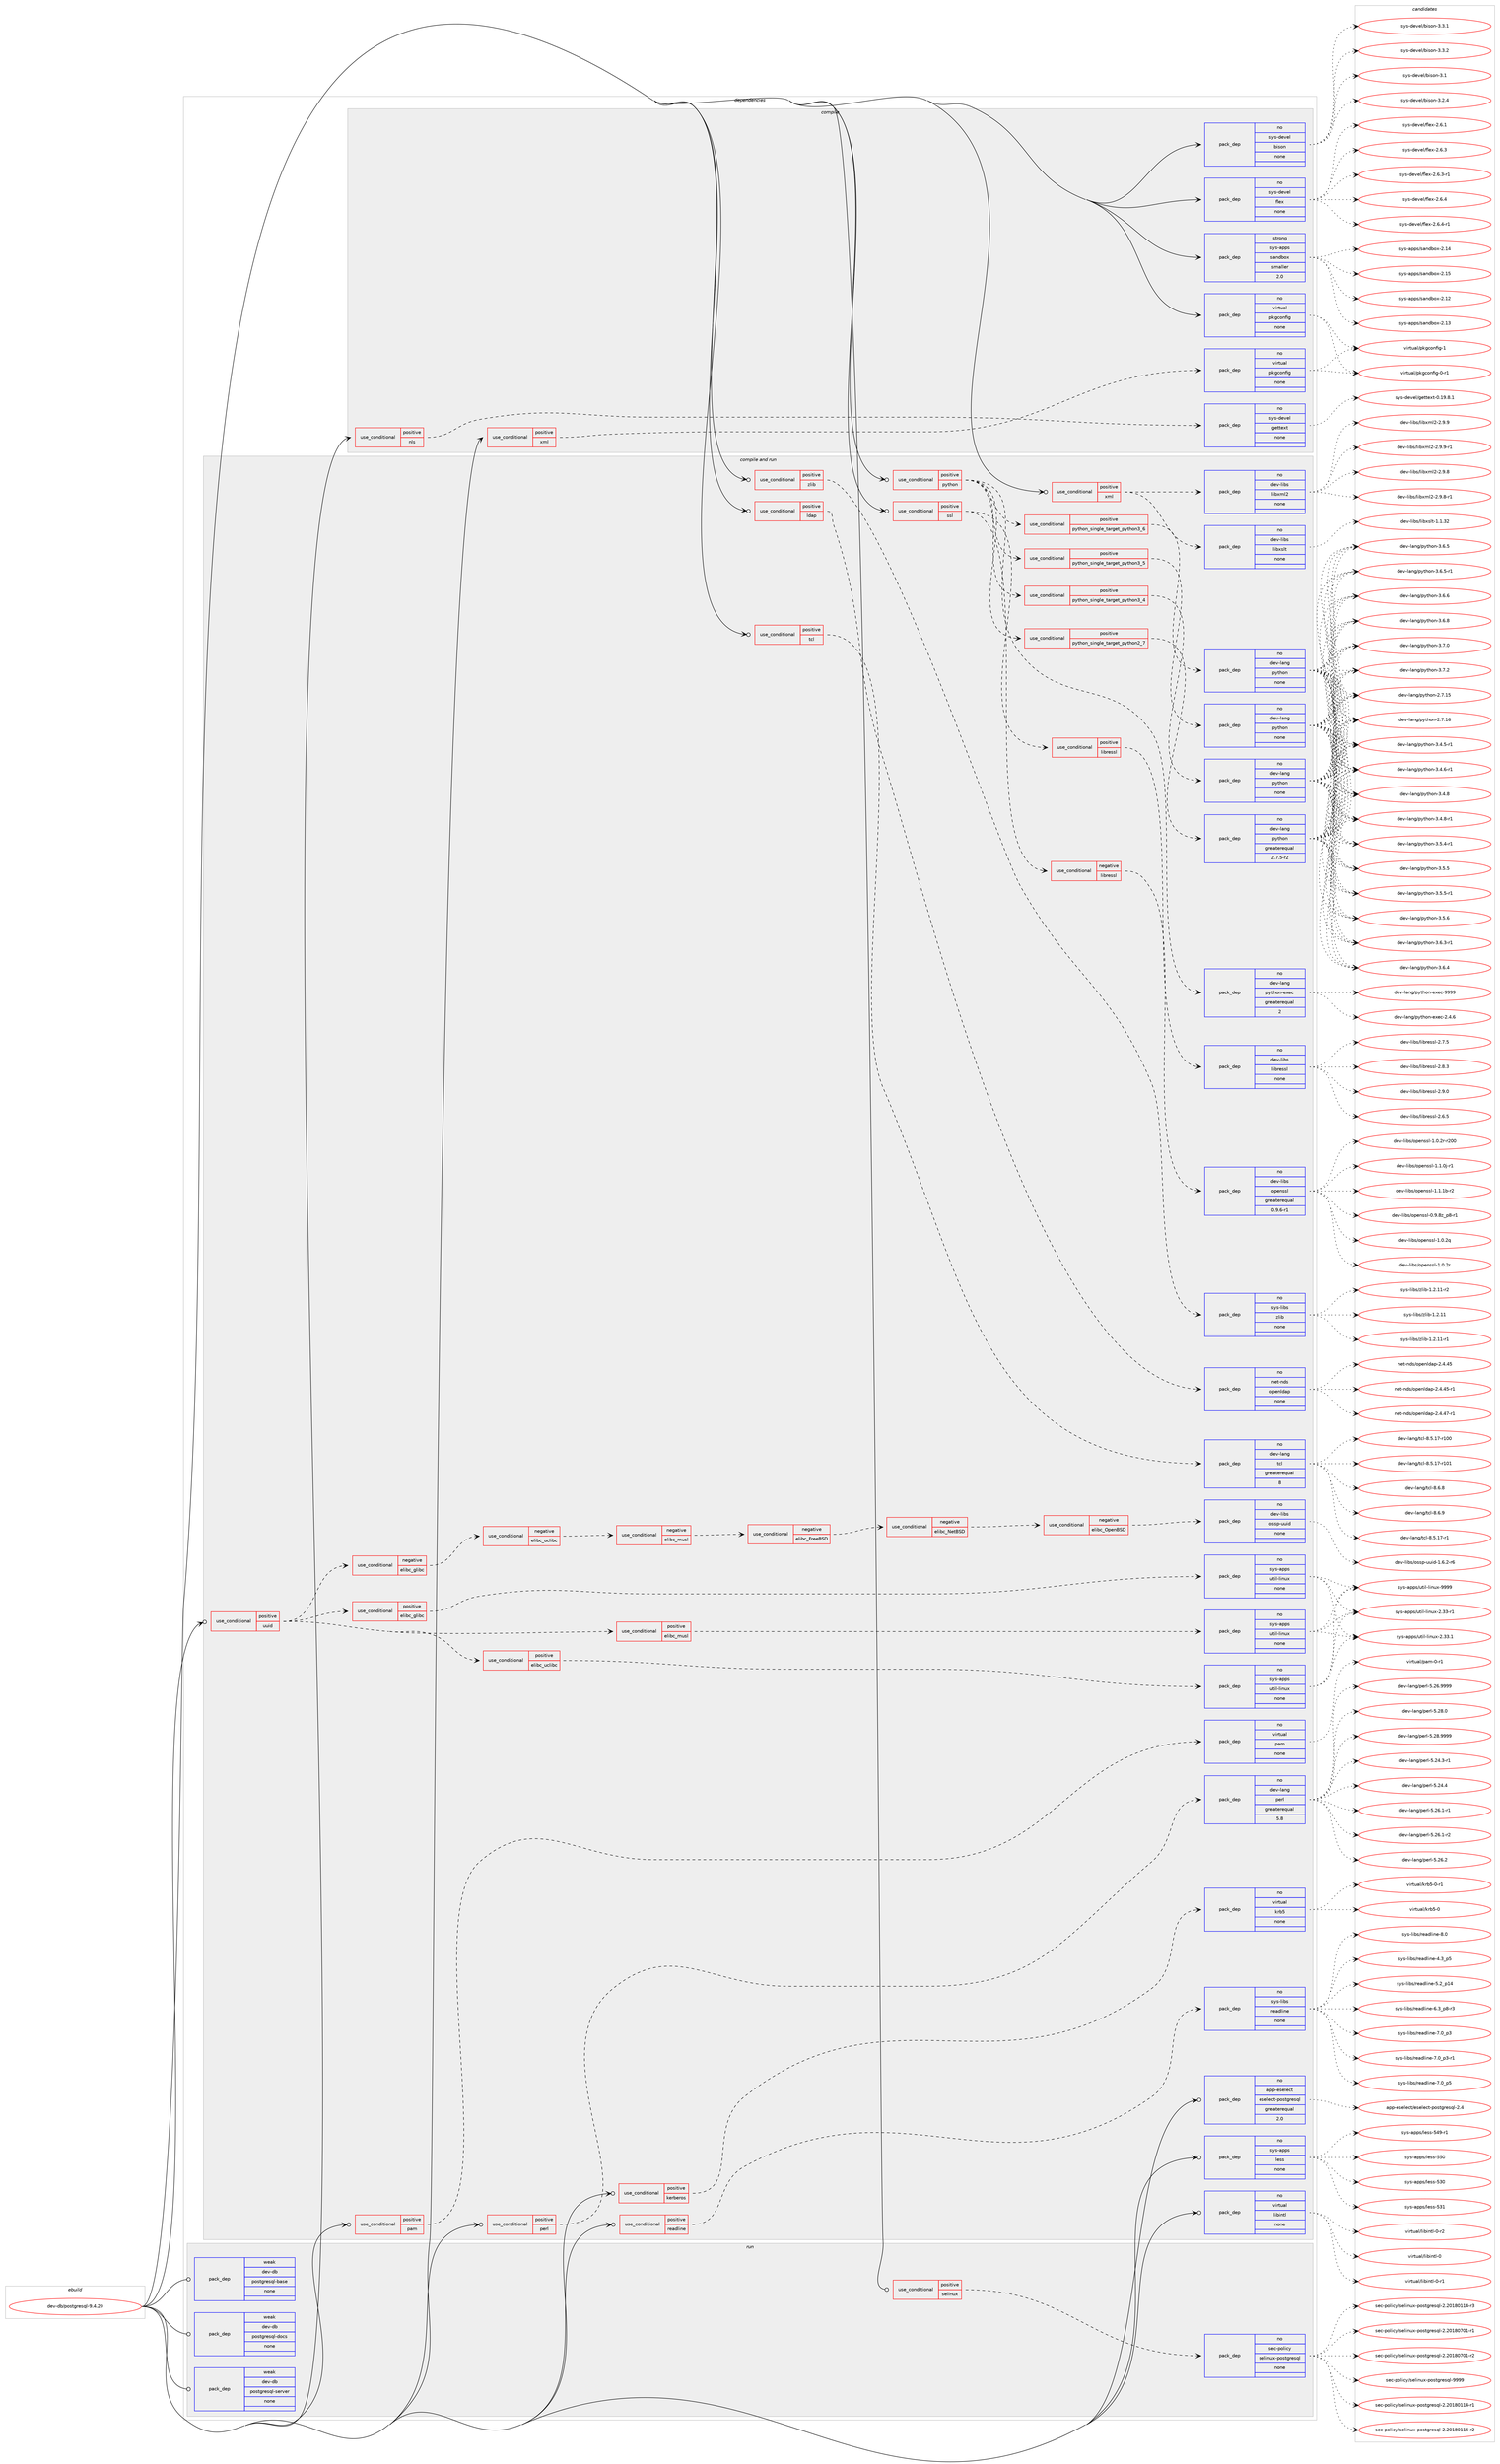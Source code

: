 digraph prolog {

# *************
# Graph options
# *************

newrank=true;
concentrate=true;
compound=true;
graph [rankdir=LR,fontname=Helvetica,fontsize=10,ranksep=1.5];#, ranksep=2.5, nodesep=0.2];
edge  [arrowhead=vee];
node  [fontname=Helvetica,fontsize=10];

# **********
# The ebuild
# **********

subgraph cluster_leftcol {
color=gray;
rank=same;
label=<<i>ebuild</i>>;
id [label="dev-db/postgresql-9.4.20", color=red, width=4, href="../dev-db/postgresql-9.4.20.svg"];
}

# ****************
# The dependencies
# ****************

subgraph cluster_midcol {
color=gray;
label=<<i>dependencies</i>>;
subgraph cluster_compile {
fillcolor="#eeeeee";
style=filled;
label=<<i>compile</i>>;
subgraph cond357796 {
dependency1322157 [label=<<TABLE BORDER="0" CELLBORDER="1" CELLSPACING="0" CELLPADDING="4"><TR><TD ROWSPAN="3" CELLPADDING="10">use_conditional</TD></TR><TR><TD>positive</TD></TR><TR><TD>nls</TD></TR></TABLE>>, shape=none, color=red];
subgraph pack943392 {
dependency1322158 [label=<<TABLE BORDER="0" CELLBORDER="1" CELLSPACING="0" CELLPADDING="4" WIDTH="220"><TR><TD ROWSPAN="6" CELLPADDING="30">pack_dep</TD></TR><TR><TD WIDTH="110">no</TD></TR><TR><TD>sys-devel</TD></TR><TR><TD>gettext</TD></TR><TR><TD>none</TD></TR><TR><TD></TD></TR></TABLE>>, shape=none, color=blue];
}
dependency1322157:e -> dependency1322158:w [weight=20,style="dashed",arrowhead="vee"];
}
id:e -> dependency1322157:w [weight=20,style="solid",arrowhead="vee"];
subgraph cond357797 {
dependency1322159 [label=<<TABLE BORDER="0" CELLBORDER="1" CELLSPACING="0" CELLPADDING="4"><TR><TD ROWSPAN="3" CELLPADDING="10">use_conditional</TD></TR><TR><TD>positive</TD></TR><TR><TD>xml</TD></TR></TABLE>>, shape=none, color=red];
subgraph pack943393 {
dependency1322160 [label=<<TABLE BORDER="0" CELLBORDER="1" CELLSPACING="0" CELLPADDING="4" WIDTH="220"><TR><TD ROWSPAN="6" CELLPADDING="30">pack_dep</TD></TR><TR><TD WIDTH="110">no</TD></TR><TR><TD>virtual</TD></TR><TR><TD>pkgconfig</TD></TR><TR><TD>none</TD></TR><TR><TD></TD></TR></TABLE>>, shape=none, color=blue];
}
dependency1322159:e -> dependency1322160:w [weight=20,style="dashed",arrowhead="vee"];
}
id:e -> dependency1322159:w [weight=20,style="solid",arrowhead="vee"];
subgraph pack943394 {
dependency1322161 [label=<<TABLE BORDER="0" CELLBORDER="1" CELLSPACING="0" CELLPADDING="4" WIDTH="220"><TR><TD ROWSPAN="6" CELLPADDING="30">pack_dep</TD></TR><TR><TD WIDTH="110">no</TD></TR><TR><TD>sys-devel</TD></TR><TR><TD>bison</TD></TR><TR><TD>none</TD></TR><TR><TD></TD></TR></TABLE>>, shape=none, color=blue];
}
id:e -> dependency1322161:w [weight=20,style="solid",arrowhead="vee"];
subgraph pack943395 {
dependency1322162 [label=<<TABLE BORDER="0" CELLBORDER="1" CELLSPACING="0" CELLPADDING="4" WIDTH="220"><TR><TD ROWSPAN="6" CELLPADDING="30">pack_dep</TD></TR><TR><TD WIDTH="110">no</TD></TR><TR><TD>sys-devel</TD></TR><TR><TD>flex</TD></TR><TR><TD>none</TD></TR><TR><TD></TD></TR></TABLE>>, shape=none, color=blue];
}
id:e -> dependency1322162:w [weight=20,style="solid",arrowhead="vee"];
subgraph pack943396 {
dependency1322163 [label=<<TABLE BORDER="0" CELLBORDER="1" CELLSPACING="0" CELLPADDING="4" WIDTH="220"><TR><TD ROWSPAN="6" CELLPADDING="30">pack_dep</TD></TR><TR><TD WIDTH="110">no</TD></TR><TR><TD>virtual</TD></TR><TR><TD>pkgconfig</TD></TR><TR><TD>none</TD></TR><TR><TD></TD></TR></TABLE>>, shape=none, color=blue];
}
id:e -> dependency1322163:w [weight=20,style="solid",arrowhead="vee"];
subgraph pack943397 {
dependency1322164 [label=<<TABLE BORDER="0" CELLBORDER="1" CELLSPACING="0" CELLPADDING="4" WIDTH="220"><TR><TD ROWSPAN="6" CELLPADDING="30">pack_dep</TD></TR><TR><TD WIDTH="110">strong</TD></TR><TR><TD>sys-apps</TD></TR><TR><TD>sandbox</TD></TR><TR><TD>smaller</TD></TR><TR><TD>2.0</TD></TR></TABLE>>, shape=none, color=blue];
}
id:e -> dependency1322164:w [weight=20,style="solid",arrowhead="vee"];
}
subgraph cluster_compileandrun {
fillcolor="#eeeeee";
style=filled;
label=<<i>compile and run</i>>;
subgraph cond357798 {
dependency1322165 [label=<<TABLE BORDER="0" CELLBORDER="1" CELLSPACING="0" CELLPADDING="4"><TR><TD ROWSPAN="3" CELLPADDING="10">use_conditional</TD></TR><TR><TD>positive</TD></TR><TR><TD>kerberos</TD></TR></TABLE>>, shape=none, color=red];
subgraph pack943398 {
dependency1322166 [label=<<TABLE BORDER="0" CELLBORDER="1" CELLSPACING="0" CELLPADDING="4" WIDTH="220"><TR><TD ROWSPAN="6" CELLPADDING="30">pack_dep</TD></TR><TR><TD WIDTH="110">no</TD></TR><TR><TD>virtual</TD></TR><TR><TD>krb5</TD></TR><TR><TD>none</TD></TR><TR><TD></TD></TR></TABLE>>, shape=none, color=blue];
}
dependency1322165:e -> dependency1322166:w [weight=20,style="dashed",arrowhead="vee"];
}
id:e -> dependency1322165:w [weight=20,style="solid",arrowhead="odotvee"];
subgraph cond357799 {
dependency1322167 [label=<<TABLE BORDER="0" CELLBORDER="1" CELLSPACING="0" CELLPADDING="4"><TR><TD ROWSPAN="3" CELLPADDING="10">use_conditional</TD></TR><TR><TD>positive</TD></TR><TR><TD>ldap</TD></TR></TABLE>>, shape=none, color=red];
subgraph pack943399 {
dependency1322168 [label=<<TABLE BORDER="0" CELLBORDER="1" CELLSPACING="0" CELLPADDING="4" WIDTH="220"><TR><TD ROWSPAN="6" CELLPADDING="30">pack_dep</TD></TR><TR><TD WIDTH="110">no</TD></TR><TR><TD>net-nds</TD></TR><TR><TD>openldap</TD></TR><TR><TD>none</TD></TR><TR><TD></TD></TR></TABLE>>, shape=none, color=blue];
}
dependency1322167:e -> dependency1322168:w [weight=20,style="dashed",arrowhead="vee"];
}
id:e -> dependency1322167:w [weight=20,style="solid",arrowhead="odotvee"];
subgraph cond357800 {
dependency1322169 [label=<<TABLE BORDER="0" CELLBORDER="1" CELLSPACING="0" CELLPADDING="4"><TR><TD ROWSPAN="3" CELLPADDING="10">use_conditional</TD></TR><TR><TD>positive</TD></TR><TR><TD>pam</TD></TR></TABLE>>, shape=none, color=red];
subgraph pack943400 {
dependency1322170 [label=<<TABLE BORDER="0" CELLBORDER="1" CELLSPACING="0" CELLPADDING="4" WIDTH="220"><TR><TD ROWSPAN="6" CELLPADDING="30">pack_dep</TD></TR><TR><TD WIDTH="110">no</TD></TR><TR><TD>virtual</TD></TR><TR><TD>pam</TD></TR><TR><TD>none</TD></TR><TR><TD></TD></TR></TABLE>>, shape=none, color=blue];
}
dependency1322169:e -> dependency1322170:w [weight=20,style="dashed",arrowhead="vee"];
}
id:e -> dependency1322169:w [weight=20,style="solid",arrowhead="odotvee"];
subgraph cond357801 {
dependency1322171 [label=<<TABLE BORDER="0" CELLBORDER="1" CELLSPACING="0" CELLPADDING="4"><TR><TD ROWSPAN="3" CELLPADDING="10">use_conditional</TD></TR><TR><TD>positive</TD></TR><TR><TD>perl</TD></TR></TABLE>>, shape=none, color=red];
subgraph pack943401 {
dependency1322172 [label=<<TABLE BORDER="0" CELLBORDER="1" CELLSPACING="0" CELLPADDING="4" WIDTH="220"><TR><TD ROWSPAN="6" CELLPADDING="30">pack_dep</TD></TR><TR><TD WIDTH="110">no</TD></TR><TR><TD>dev-lang</TD></TR><TR><TD>perl</TD></TR><TR><TD>greaterequal</TD></TR><TR><TD>5.8</TD></TR></TABLE>>, shape=none, color=blue];
}
dependency1322171:e -> dependency1322172:w [weight=20,style="dashed",arrowhead="vee"];
}
id:e -> dependency1322171:w [weight=20,style="solid",arrowhead="odotvee"];
subgraph cond357802 {
dependency1322173 [label=<<TABLE BORDER="0" CELLBORDER="1" CELLSPACING="0" CELLPADDING="4"><TR><TD ROWSPAN="3" CELLPADDING="10">use_conditional</TD></TR><TR><TD>positive</TD></TR><TR><TD>python</TD></TR></TABLE>>, shape=none, color=red];
subgraph cond357803 {
dependency1322174 [label=<<TABLE BORDER="0" CELLBORDER="1" CELLSPACING="0" CELLPADDING="4"><TR><TD ROWSPAN="3" CELLPADDING="10">use_conditional</TD></TR><TR><TD>positive</TD></TR><TR><TD>python_single_target_python2_7</TD></TR></TABLE>>, shape=none, color=red];
subgraph pack943402 {
dependency1322175 [label=<<TABLE BORDER="0" CELLBORDER="1" CELLSPACING="0" CELLPADDING="4" WIDTH="220"><TR><TD ROWSPAN="6" CELLPADDING="30">pack_dep</TD></TR><TR><TD WIDTH="110">no</TD></TR><TR><TD>dev-lang</TD></TR><TR><TD>python</TD></TR><TR><TD>greaterequal</TD></TR><TR><TD>2.7.5-r2</TD></TR></TABLE>>, shape=none, color=blue];
}
dependency1322174:e -> dependency1322175:w [weight=20,style="dashed",arrowhead="vee"];
}
dependency1322173:e -> dependency1322174:w [weight=20,style="dashed",arrowhead="vee"];
subgraph cond357804 {
dependency1322176 [label=<<TABLE BORDER="0" CELLBORDER="1" CELLSPACING="0" CELLPADDING="4"><TR><TD ROWSPAN="3" CELLPADDING="10">use_conditional</TD></TR><TR><TD>positive</TD></TR><TR><TD>python_single_target_python3_4</TD></TR></TABLE>>, shape=none, color=red];
subgraph pack943403 {
dependency1322177 [label=<<TABLE BORDER="0" CELLBORDER="1" CELLSPACING="0" CELLPADDING="4" WIDTH="220"><TR><TD ROWSPAN="6" CELLPADDING="30">pack_dep</TD></TR><TR><TD WIDTH="110">no</TD></TR><TR><TD>dev-lang</TD></TR><TR><TD>python</TD></TR><TR><TD>none</TD></TR><TR><TD></TD></TR></TABLE>>, shape=none, color=blue];
}
dependency1322176:e -> dependency1322177:w [weight=20,style="dashed",arrowhead="vee"];
}
dependency1322173:e -> dependency1322176:w [weight=20,style="dashed",arrowhead="vee"];
subgraph cond357805 {
dependency1322178 [label=<<TABLE BORDER="0" CELLBORDER="1" CELLSPACING="0" CELLPADDING="4"><TR><TD ROWSPAN="3" CELLPADDING="10">use_conditional</TD></TR><TR><TD>positive</TD></TR><TR><TD>python_single_target_python3_5</TD></TR></TABLE>>, shape=none, color=red];
subgraph pack943404 {
dependency1322179 [label=<<TABLE BORDER="0" CELLBORDER="1" CELLSPACING="0" CELLPADDING="4" WIDTH="220"><TR><TD ROWSPAN="6" CELLPADDING="30">pack_dep</TD></TR><TR><TD WIDTH="110">no</TD></TR><TR><TD>dev-lang</TD></TR><TR><TD>python</TD></TR><TR><TD>none</TD></TR><TR><TD></TD></TR></TABLE>>, shape=none, color=blue];
}
dependency1322178:e -> dependency1322179:w [weight=20,style="dashed",arrowhead="vee"];
}
dependency1322173:e -> dependency1322178:w [weight=20,style="dashed",arrowhead="vee"];
subgraph cond357806 {
dependency1322180 [label=<<TABLE BORDER="0" CELLBORDER="1" CELLSPACING="0" CELLPADDING="4"><TR><TD ROWSPAN="3" CELLPADDING="10">use_conditional</TD></TR><TR><TD>positive</TD></TR><TR><TD>python_single_target_python3_6</TD></TR></TABLE>>, shape=none, color=red];
subgraph pack943405 {
dependency1322181 [label=<<TABLE BORDER="0" CELLBORDER="1" CELLSPACING="0" CELLPADDING="4" WIDTH="220"><TR><TD ROWSPAN="6" CELLPADDING="30">pack_dep</TD></TR><TR><TD WIDTH="110">no</TD></TR><TR><TD>dev-lang</TD></TR><TR><TD>python</TD></TR><TR><TD>none</TD></TR><TR><TD></TD></TR></TABLE>>, shape=none, color=blue];
}
dependency1322180:e -> dependency1322181:w [weight=20,style="dashed",arrowhead="vee"];
}
dependency1322173:e -> dependency1322180:w [weight=20,style="dashed",arrowhead="vee"];
subgraph pack943406 {
dependency1322182 [label=<<TABLE BORDER="0" CELLBORDER="1" CELLSPACING="0" CELLPADDING="4" WIDTH="220"><TR><TD ROWSPAN="6" CELLPADDING="30">pack_dep</TD></TR><TR><TD WIDTH="110">no</TD></TR><TR><TD>dev-lang</TD></TR><TR><TD>python-exec</TD></TR><TR><TD>greaterequal</TD></TR><TR><TD>2</TD></TR></TABLE>>, shape=none, color=blue];
}
dependency1322173:e -> dependency1322182:w [weight=20,style="dashed",arrowhead="vee"];
}
id:e -> dependency1322173:w [weight=20,style="solid",arrowhead="odotvee"];
subgraph cond357807 {
dependency1322183 [label=<<TABLE BORDER="0" CELLBORDER="1" CELLSPACING="0" CELLPADDING="4"><TR><TD ROWSPAN="3" CELLPADDING="10">use_conditional</TD></TR><TR><TD>positive</TD></TR><TR><TD>readline</TD></TR></TABLE>>, shape=none, color=red];
subgraph pack943407 {
dependency1322184 [label=<<TABLE BORDER="0" CELLBORDER="1" CELLSPACING="0" CELLPADDING="4" WIDTH="220"><TR><TD ROWSPAN="6" CELLPADDING="30">pack_dep</TD></TR><TR><TD WIDTH="110">no</TD></TR><TR><TD>sys-libs</TD></TR><TR><TD>readline</TD></TR><TR><TD>none</TD></TR><TR><TD></TD></TR></TABLE>>, shape=none, color=blue];
}
dependency1322183:e -> dependency1322184:w [weight=20,style="dashed",arrowhead="vee"];
}
id:e -> dependency1322183:w [weight=20,style="solid",arrowhead="odotvee"];
subgraph cond357808 {
dependency1322185 [label=<<TABLE BORDER="0" CELLBORDER="1" CELLSPACING="0" CELLPADDING="4"><TR><TD ROWSPAN="3" CELLPADDING="10">use_conditional</TD></TR><TR><TD>positive</TD></TR><TR><TD>ssl</TD></TR></TABLE>>, shape=none, color=red];
subgraph cond357809 {
dependency1322186 [label=<<TABLE BORDER="0" CELLBORDER="1" CELLSPACING="0" CELLPADDING="4"><TR><TD ROWSPAN="3" CELLPADDING="10">use_conditional</TD></TR><TR><TD>negative</TD></TR><TR><TD>libressl</TD></TR></TABLE>>, shape=none, color=red];
subgraph pack943408 {
dependency1322187 [label=<<TABLE BORDER="0" CELLBORDER="1" CELLSPACING="0" CELLPADDING="4" WIDTH="220"><TR><TD ROWSPAN="6" CELLPADDING="30">pack_dep</TD></TR><TR><TD WIDTH="110">no</TD></TR><TR><TD>dev-libs</TD></TR><TR><TD>openssl</TD></TR><TR><TD>greaterequal</TD></TR><TR><TD>0.9.6-r1</TD></TR></TABLE>>, shape=none, color=blue];
}
dependency1322186:e -> dependency1322187:w [weight=20,style="dashed",arrowhead="vee"];
}
dependency1322185:e -> dependency1322186:w [weight=20,style="dashed",arrowhead="vee"];
subgraph cond357810 {
dependency1322188 [label=<<TABLE BORDER="0" CELLBORDER="1" CELLSPACING="0" CELLPADDING="4"><TR><TD ROWSPAN="3" CELLPADDING="10">use_conditional</TD></TR><TR><TD>positive</TD></TR><TR><TD>libressl</TD></TR></TABLE>>, shape=none, color=red];
subgraph pack943409 {
dependency1322189 [label=<<TABLE BORDER="0" CELLBORDER="1" CELLSPACING="0" CELLPADDING="4" WIDTH="220"><TR><TD ROWSPAN="6" CELLPADDING="30">pack_dep</TD></TR><TR><TD WIDTH="110">no</TD></TR><TR><TD>dev-libs</TD></TR><TR><TD>libressl</TD></TR><TR><TD>none</TD></TR><TR><TD></TD></TR></TABLE>>, shape=none, color=blue];
}
dependency1322188:e -> dependency1322189:w [weight=20,style="dashed",arrowhead="vee"];
}
dependency1322185:e -> dependency1322188:w [weight=20,style="dashed",arrowhead="vee"];
}
id:e -> dependency1322185:w [weight=20,style="solid",arrowhead="odotvee"];
subgraph cond357811 {
dependency1322190 [label=<<TABLE BORDER="0" CELLBORDER="1" CELLSPACING="0" CELLPADDING="4"><TR><TD ROWSPAN="3" CELLPADDING="10">use_conditional</TD></TR><TR><TD>positive</TD></TR><TR><TD>tcl</TD></TR></TABLE>>, shape=none, color=red];
subgraph pack943410 {
dependency1322191 [label=<<TABLE BORDER="0" CELLBORDER="1" CELLSPACING="0" CELLPADDING="4" WIDTH="220"><TR><TD ROWSPAN="6" CELLPADDING="30">pack_dep</TD></TR><TR><TD WIDTH="110">no</TD></TR><TR><TD>dev-lang</TD></TR><TR><TD>tcl</TD></TR><TR><TD>greaterequal</TD></TR><TR><TD>8</TD></TR></TABLE>>, shape=none, color=blue];
}
dependency1322190:e -> dependency1322191:w [weight=20,style="dashed",arrowhead="vee"];
}
id:e -> dependency1322190:w [weight=20,style="solid",arrowhead="odotvee"];
subgraph cond357812 {
dependency1322192 [label=<<TABLE BORDER="0" CELLBORDER="1" CELLSPACING="0" CELLPADDING="4"><TR><TD ROWSPAN="3" CELLPADDING="10">use_conditional</TD></TR><TR><TD>positive</TD></TR><TR><TD>uuid</TD></TR></TABLE>>, shape=none, color=red];
subgraph cond357813 {
dependency1322193 [label=<<TABLE BORDER="0" CELLBORDER="1" CELLSPACING="0" CELLPADDING="4"><TR><TD ROWSPAN="3" CELLPADDING="10">use_conditional</TD></TR><TR><TD>positive</TD></TR><TR><TD>elibc_glibc</TD></TR></TABLE>>, shape=none, color=red];
subgraph pack943411 {
dependency1322194 [label=<<TABLE BORDER="0" CELLBORDER="1" CELLSPACING="0" CELLPADDING="4" WIDTH="220"><TR><TD ROWSPAN="6" CELLPADDING="30">pack_dep</TD></TR><TR><TD WIDTH="110">no</TD></TR><TR><TD>sys-apps</TD></TR><TR><TD>util-linux</TD></TR><TR><TD>none</TD></TR><TR><TD></TD></TR></TABLE>>, shape=none, color=blue];
}
dependency1322193:e -> dependency1322194:w [weight=20,style="dashed",arrowhead="vee"];
}
dependency1322192:e -> dependency1322193:w [weight=20,style="dashed",arrowhead="vee"];
subgraph cond357814 {
dependency1322195 [label=<<TABLE BORDER="0" CELLBORDER="1" CELLSPACING="0" CELLPADDING="4"><TR><TD ROWSPAN="3" CELLPADDING="10">use_conditional</TD></TR><TR><TD>positive</TD></TR><TR><TD>elibc_uclibc</TD></TR></TABLE>>, shape=none, color=red];
subgraph pack943412 {
dependency1322196 [label=<<TABLE BORDER="0" CELLBORDER="1" CELLSPACING="0" CELLPADDING="4" WIDTH="220"><TR><TD ROWSPAN="6" CELLPADDING="30">pack_dep</TD></TR><TR><TD WIDTH="110">no</TD></TR><TR><TD>sys-apps</TD></TR><TR><TD>util-linux</TD></TR><TR><TD>none</TD></TR><TR><TD></TD></TR></TABLE>>, shape=none, color=blue];
}
dependency1322195:e -> dependency1322196:w [weight=20,style="dashed",arrowhead="vee"];
}
dependency1322192:e -> dependency1322195:w [weight=20,style="dashed",arrowhead="vee"];
subgraph cond357815 {
dependency1322197 [label=<<TABLE BORDER="0" CELLBORDER="1" CELLSPACING="0" CELLPADDING="4"><TR><TD ROWSPAN="3" CELLPADDING="10">use_conditional</TD></TR><TR><TD>positive</TD></TR><TR><TD>elibc_musl</TD></TR></TABLE>>, shape=none, color=red];
subgraph pack943413 {
dependency1322198 [label=<<TABLE BORDER="0" CELLBORDER="1" CELLSPACING="0" CELLPADDING="4" WIDTH="220"><TR><TD ROWSPAN="6" CELLPADDING="30">pack_dep</TD></TR><TR><TD WIDTH="110">no</TD></TR><TR><TD>sys-apps</TD></TR><TR><TD>util-linux</TD></TR><TR><TD>none</TD></TR><TR><TD></TD></TR></TABLE>>, shape=none, color=blue];
}
dependency1322197:e -> dependency1322198:w [weight=20,style="dashed",arrowhead="vee"];
}
dependency1322192:e -> dependency1322197:w [weight=20,style="dashed",arrowhead="vee"];
subgraph cond357816 {
dependency1322199 [label=<<TABLE BORDER="0" CELLBORDER="1" CELLSPACING="0" CELLPADDING="4"><TR><TD ROWSPAN="3" CELLPADDING="10">use_conditional</TD></TR><TR><TD>negative</TD></TR><TR><TD>elibc_glibc</TD></TR></TABLE>>, shape=none, color=red];
subgraph cond357817 {
dependency1322200 [label=<<TABLE BORDER="0" CELLBORDER="1" CELLSPACING="0" CELLPADDING="4"><TR><TD ROWSPAN="3" CELLPADDING="10">use_conditional</TD></TR><TR><TD>negative</TD></TR><TR><TD>elibc_uclibc</TD></TR></TABLE>>, shape=none, color=red];
subgraph cond357818 {
dependency1322201 [label=<<TABLE BORDER="0" CELLBORDER="1" CELLSPACING="0" CELLPADDING="4"><TR><TD ROWSPAN="3" CELLPADDING="10">use_conditional</TD></TR><TR><TD>negative</TD></TR><TR><TD>elibc_musl</TD></TR></TABLE>>, shape=none, color=red];
subgraph cond357819 {
dependency1322202 [label=<<TABLE BORDER="0" CELLBORDER="1" CELLSPACING="0" CELLPADDING="4"><TR><TD ROWSPAN="3" CELLPADDING="10">use_conditional</TD></TR><TR><TD>negative</TD></TR><TR><TD>elibc_FreeBSD</TD></TR></TABLE>>, shape=none, color=red];
subgraph cond357820 {
dependency1322203 [label=<<TABLE BORDER="0" CELLBORDER="1" CELLSPACING="0" CELLPADDING="4"><TR><TD ROWSPAN="3" CELLPADDING="10">use_conditional</TD></TR><TR><TD>negative</TD></TR><TR><TD>elibc_NetBSD</TD></TR></TABLE>>, shape=none, color=red];
subgraph cond357821 {
dependency1322204 [label=<<TABLE BORDER="0" CELLBORDER="1" CELLSPACING="0" CELLPADDING="4"><TR><TD ROWSPAN="3" CELLPADDING="10">use_conditional</TD></TR><TR><TD>negative</TD></TR><TR><TD>elibc_OpenBSD</TD></TR></TABLE>>, shape=none, color=red];
subgraph pack943414 {
dependency1322205 [label=<<TABLE BORDER="0" CELLBORDER="1" CELLSPACING="0" CELLPADDING="4" WIDTH="220"><TR><TD ROWSPAN="6" CELLPADDING="30">pack_dep</TD></TR><TR><TD WIDTH="110">no</TD></TR><TR><TD>dev-libs</TD></TR><TR><TD>ossp-uuid</TD></TR><TR><TD>none</TD></TR><TR><TD></TD></TR></TABLE>>, shape=none, color=blue];
}
dependency1322204:e -> dependency1322205:w [weight=20,style="dashed",arrowhead="vee"];
}
dependency1322203:e -> dependency1322204:w [weight=20,style="dashed",arrowhead="vee"];
}
dependency1322202:e -> dependency1322203:w [weight=20,style="dashed",arrowhead="vee"];
}
dependency1322201:e -> dependency1322202:w [weight=20,style="dashed",arrowhead="vee"];
}
dependency1322200:e -> dependency1322201:w [weight=20,style="dashed",arrowhead="vee"];
}
dependency1322199:e -> dependency1322200:w [weight=20,style="dashed",arrowhead="vee"];
}
dependency1322192:e -> dependency1322199:w [weight=20,style="dashed",arrowhead="vee"];
}
id:e -> dependency1322192:w [weight=20,style="solid",arrowhead="odotvee"];
subgraph cond357822 {
dependency1322206 [label=<<TABLE BORDER="0" CELLBORDER="1" CELLSPACING="0" CELLPADDING="4"><TR><TD ROWSPAN="3" CELLPADDING="10">use_conditional</TD></TR><TR><TD>positive</TD></TR><TR><TD>xml</TD></TR></TABLE>>, shape=none, color=red];
subgraph pack943415 {
dependency1322207 [label=<<TABLE BORDER="0" CELLBORDER="1" CELLSPACING="0" CELLPADDING="4" WIDTH="220"><TR><TD ROWSPAN="6" CELLPADDING="30">pack_dep</TD></TR><TR><TD WIDTH="110">no</TD></TR><TR><TD>dev-libs</TD></TR><TR><TD>libxml2</TD></TR><TR><TD>none</TD></TR><TR><TD></TD></TR></TABLE>>, shape=none, color=blue];
}
dependency1322206:e -> dependency1322207:w [weight=20,style="dashed",arrowhead="vee"];
subgraph pack943416 {
dependency1322208 [label=<<TABLE BORDER="0" CELLBORDER="1" CELLSPACING="0" CELLPADDING="4" WIDTH="220"><TR><TD ROWSPAN="6" CELLPADDING="30">pack_dep</TD></TR><TR><TD WIDTH="110">no</TD></TR><TR><TD>dev-libs</TD></TR><TR><TD>libxslt</TD></TR><TR><TD>none</TD></TR><TR><TD></TD></TR></TABLE>>, shape=none, color=blue];
}
dependency1322206:e -> dependency1322208:w [weight=20,style="dashed",arrowhead="vee"];
}
id:e -> dependency1322206:w [weight=20,style="solid",arrowhead="odotvee"];
subgraph cond357823 {
dependency1322209 [label=<<TABLE BORDER="0" CELLBORDER="1" CELLSPACING="0" CELLPADDING="4"><TR><TD ROWSPAN="3" CELLPADDING="10">use_conditional</TD></TR><TR><TD>positive</TD></TR><TR><TD>zlib</TD></TR></TABLE>>, shape=none, color=red];
subgraph pack943417 {
dependency1322210 [label=<<TABLE BORDER="0" CELLBORDER="1" CELLSPACING="0" CELLPADDING="4" WIDTH="220"><TR><TD ROWSPAN="6" CELLPADDING="30">pack_dep</TD></TR><TR><TD WIDTH="110">no</TD></TR><TR><TD>sys-libs</TD></TR><TR><TD>zlib</TD></TR><TR><TD>none</TD></TR><TR><TD></TD></TR></TABLE>>, shape=none, color=blue];
}
dependency1322209:e -> dependency1322210:w [weight=20,style="dashed",arrowhead="vee"];
}
id:e -> dependency1322209:w [weight=20,style="solid",arrowhead="odotvee"];
subgraph pack943418 {
dependency1322211 [label=<<TABLE BORDER="0" CELLBORDER="1" CELLSPACING="0" CELLPADDING="4" WIDTH="220"><TR><TD ROWSPAN="6" CELLPADDING="30">pack_dep</TD></TR><TR><TD WIDTH="110">no</TD></TR><TR><TD>app-eselect</TD></TR><TR><TD>eselect-postgresql</TD></TR><TR><TD>greaterequal</TD></TR><TR><TD>2.0</TD></TR></TABLE>>, shape=none, color=blue];
}
id:e -> dependency1322211:w [weight=20,style="solid",arrowhead="odotvee"];
subgraph pack943419 {
dependency1322212 [label=<<TABLE BORDER="0" CELLBORDER="1" CELLSPACING="0" CELLPADDING="4" WIDTH="220"><TR><TD ROWSPAN="6" CELLPADDING="30">pack_dep</TD></TR><TR><TD WIDTH="110">no</TD></TR><TR><TD>sys-apps</TD></TR><TR><TD>less</TD></TR><TR><TD>none</TD></TR><TR><TD></TD></TR></TABLE>>, shape=none, color=blue];
}
id:e -> dependency1322212:w [weight=20,style="solid",arrowhead="odotvee"];
subgraph pack943420 {
dependency1322213 [label=<<TABLE BORDER="0" CELLBORDER="1" CELLSPACING="0" CELLPADDING="4" WIDTH="220"><TR><TD ROWSPAN="6" CELLPADDING="30">pack_dep</TD></TR><TR><TD WIDTH="110">no</TD></TR><TR><TD>virtual</TD></TR><TR><TD>libintl</TD></TR><TR><TD>none</TD></TR><TR><TD></TD></TR></TABLE>>, shape=none, color=blue];
}
id:e -> dependency1322213:w [weight=20,style="solid",arrowhead="odotvee"];
}
subgraph cluster_run {
fillcolor="#eeeeee";
style=filled;
label=<<i>run</i>>;
subgraph cond357824 {
dependency1322214 [label=<<TABLE BORDER="0" CELLBORDER="1" CELLSPACING="0" CELLPADDING="4"><TR><TD ROWSPAN="3" CELLPADDING="10">use_conditional</TD></TR><TR><TD>positive</TD></TR><TR><TD>selinux</TD></TR></TABLE>>, shape=none, color=red];
subgraph pack943421 {
dependency1322215 [label=<<TABLE BORDER="0" CELLBORDER="1" CELLSPACING="0" CELLPADDING="4" WIDTH="220"><TR><TD ROWSPAN="6" CELLPADDING="30">pack_dep</TD></TR><TR><TD WIDTH="110">no</TD></TR><TR><TD>sec-policy</TD></TR><TR><TD>selinux-postgresql</TD></TR><TR><TD>none</TD></TR><TR><TD></TD></TR></TABLE>>, shape=none, color=blue];
}
dependency1322214:e -> dependency1322215:w [weight=20,style="dashed",arrowhead="vee"];
}
id:e -> dependency1322214:w [weight=20,style="solid",arrowhead="odot"];
subgraph pack943422 {
dependency1322216 [label=<<TABLE BORDER="0" CELLBORDER="1" CELLSPACING="0" CELLPADDING="4" WIDTH="220"><TR><TD ROWSPAN="6" CELLPADDING="30">pack_dep</TD></TR><TR><TD WIDTH="110">weak</TD></TR><TR><TD>dev-db</TD></TR><TR><TD>postgresql-base</TD></TR><TR><TD>none</TD></TR><TR><TD></TD></TR></TABLE>>, shape=none, color=blue];
}
id:e -> dependency1322216:w [weight=20,style="solid",arrowhead="odot"];
subgraph pack943423 {
dependency1322217 [label=<<TABLE BORDER="0" CELLBORDER="1" CELLSPACING="0" CELLPADDING="4" WIDTH="220"><TR><TD ROWSPAN="6" CELLPADDING="30">pack_dep</TD></TR><TR><TD WIDTH="110">weak</TD></TR><TR><TD>dev-db</TD></TR><TR><TD>postgresql-docs</TD></TR><TR><TD>none</TD></TR><TR><TD></TD></TR></TABLE>>, shape=none, color=blue];
}
id:e -> dependency1322217:w [weight=20,style="solid",arrowhead="odot"];
subgraph pack943424 {
dependency1322218 [label=<<TABLE BORDER="0" CELLBORDER="1" CELLSPACING="0" CELLPADDING="4" WIDTH="220"><TR><TD ROWSPAN="6" CELLPADDING="30">pack_dep</TD></TR><TR><TD WIDTH="110">weak</TD></TR><TR><TD>dev-db</TD></TR><TR><TD>postgresql-server</TD></TR><TR><TD>none</TD></TR><TR><TD></TD></TR></TABLE>>, shape=none, color=blue];
}
id:e -> dependency1322218:w [weight=20,style="solid",arrowhead="odot"];
}
}

# **************
# The candidates
# **************

subgraph cluster_choices {
rank=same;
color=gray;
label=<<i>candidates</i>>;

subgraph choice943392 {
color=black;
nodesep=1;
choice1151211154510010111810110847103101116116101120116454846495746564649 [label="sys-devel/gettext-0.19.8.1", color=red, width=4,href="../sys-devel/gettext-0.19.8.1.svg"];
dependency1322158:e -> choice1151211154510010111810110847103101116116101120116454846495746564649:w [style=dotted,weight="100"];
}
subgraph choice943393 {
color=black;
nodesep=1;
choice11810511411611797108471121071039911111010210510345484511449 [label="virtual/pkgconfig-0-r1", color=red, width=4,href="../virtual/pkgconfig-0-r1.svg"];
choice1181051141161179710847112107103991111101021051034549 [label="virtual/pkgconfig-1", color=red, width=4,href="../virtual/pkgconfig-1.svg"];
dependency1322160:e -> choice11810511411611797108471121071039911111010210510345484511449:w [style=dotted,weight="100"];
dependency1322160:e -> choice1181051141161179710847112107103991111101021051034549:w [style=dotted,weight="100"];
}
subgraph choice943394 {
color=black;
nodesep=1;
choice11512111545100101118101108479810511511111045514649 [label="sys-devel/bison-3.1", color=red, width=4,href="../sys-devel/bison-3.1.svg"];
choice115121115451001011181011084798105115111110455146504652 [label="sys-devel/bison-3.2.4", color=red, width=4,href="../sys-devel/bison-3.2.4.svg"];
choice115121115451001011181011084798105115111110455146514649 [label="sys-devel/bison-3.3.1", color=red, width=4,href="../sys-devel/bison-3.3.1.svg"];
choice115121115451001011181011084798105115111110455146514650 [label="sys-devel/bison-3.3.2", color=red, width=4,href="../sys-devel/bison-3.3.2.svg"];
dependency1322161:e -> choice11512111545100101118101108479810511511111045514649:w [style=dotted,weight="100"];
dependency1322161:e -> choice115121115451001011181011084798105115111110455146504652:w [style=dotted,weight="100"];
dependency1322161:e -> choice115121115451001011181011084798105115111110455146514649:w [style=dotted,weight="100"];
dependency1322161:e -> choice115121115451001011181011084798105115111110455146514650:w [style=dotted,weight="100"];
}
subgraph choice943395 {
color=black;
nodesep=1;
choice1151211154510010111810110847102108101120455046544649 [label="sys-devel/flex-2.6.1", color=red, width=4,href="../sys-devel/flex-2.6.1.svg"];
choice1151211154510010111810110847102108101120455046544651 [label="sys-devel/flex-2.6.3", color=red, width=4,href="../sys-devel/flex-2.6.3.svg"];
choice11512111545100101118101108471021081011204550465446514511449 [label="sys-devel/flex-2.6.3-r1", color=red, width=4,href="../sys-devel/flex-2.6.3-r1.svg"];
choice1151211154510010111810110847102108101120455046544652 [label="sys-devel/flex-2.6.4", color=red, width=4,href="../sys-devel/flex-2.6.4.svg"];
choice11512111545100101118101108471021081011204550465446524511449 [label="sys-devel/flex-2.6.4-r1", color=red, width=4,href="../sys-devel/flex-2.6.4-r1.svg"];
dependency1322162:e -> choice1151211154510010111810110847102108101120455046544649:w [style=dotted,weight="100"];
dependency1322162:e -> choice1151211154510010111810110847102108101120455046544651:w [style=dotted,weight="100"];
dependency1322162:e -> choice11512111545100101118101108471021081011204550465446514511449:w [style=dotted,weight="100"];
dependency1322162:e -> choice1151211154510010111810110847102108101120455046544652:w [style=dotted,weight="100"];
dependency1322162:e -> choice11512111545100101118101108471021081011204550465446524511449:w [style=dotted,weight="100"];
}
subgraph choice943396 {
color=black;
nodesep=1;
choice11810511411611797108471121071039911111010210510345484511449 [label="virtual/pkgconfig-0-r1", color=red, width=4,href="../virtual/pkgconfig-0-r1.svg"];
choice1181051141161179710847112107103991111101021051034549 [label="virtual/pkgconfig-1", color=red, width=4,href="../virtual/pkgconfig-1.svg"];
dependency1322163:e -> choice11810511411611797108471121071039911111010210510345484511449:w [style=dotted,weight="100"];
dependency1322163:e -> choice1181051141161179710847112107103991111101021051034549:w [style=dotted,weight="100"];
}
subgraph choice943397 {
color=black;
nodesep=1;
choice11512111545971121121154711597110100981111204550464950 [label="sys-apps/sandbox-2.12", color=red, width=4,href="../sys-apps/sandbox-2.12.svg"];
choice11512111545971121121154711597110100981111204550464951 [label="sys-apps/sandbox-2.13", color=red, width=4,href="../sys-apps/sandbox-2.13.svg"];
choice11512111545971121121154711597110100981111204550464952 [label="sys-apps/sandbox-2.14", color=red, width=4,href="../sys-apps/sandbox-2.14.svg"];
choice11512111545971121121154711597110100981111204550464953 [label="sys-apps/sandbox-2.15", color=red, width=4,href="../sys-apps/sandbox-2.15.svg"];
dependency1322164:e -> choice11512111545971121121154711597110100981111204550464950:w [style=dotted,weight="100"];
dependency1322164:e -> choice11512111545971121121154711597110100981111204550464951:w [style=dotted,weight="100"];
dependency1322164:e -> choice11512111545971121121154711597110100981111204550464952:w [style=dotted,weight="100"];
dependency1322164:e -> choice11512111545971121121154711597110100981111204550464953:w [style=dotted,weight="100"];
}
subgraph choice943398 {
color=black;
nodesep=1;
choice118105114116117971084710711498534548 [label="virtual/krb5-0", color=red, width=4,href="../virtual/krb5-0.svg"];
choice1181051141161179710847107114985345484511449 [label="virtual/krb5-0-r1", color=red, width=4,href="../virtual/krb5-0-r1.svg"];
dependency1322166:e -> choice118105114116117971084710711498534548:w [style=dotted,weight="100"];
dependency1322166:e -> choice1181051141161179710847107114985345484511449:w [style=dotted,weight="100"];
}
subgraph choice943399 {
color=black;
nodesep=1;
choice11010111645110100115471111121011101081009711245504652465253 [label="net-nds/openldap-2.4.45", color=red, width=4,href="../net-nds/openldap-2.4.45.svg"];
choice110101116451101001154711111210111010810097112455046524652534511449 [label="net-nds/openldap-2.4.45-r1", color=red, width=4,href="../net-nds/openldap-2.4.45-r1.svg"];
choice110101116451101001154711111210111010810097112455046524652554511449 [label="net-nds/openldap-2.4.47-r1", color=red, width=4,href="../net-nds/openldap-2.4.47-r1.svg"];
dependency1322168:e -> choice11010111645110100115471111121011101081009711245504652465253:w [style=dotted,weight="100"];
dependency1322168:e -> choice110101116451101001154711111210111010810097112455046524652534511449:w [style=dotted,weight="100"];
dependency1322168:e -> choice110101116451101001154711111210111010810097112455046524652554511449:w [style=dotted,weight="100"];
}
subgraph choice943400 {
color=black;
nodesep=1;
choice11810511411611797108471129710945484511449 [label="virtual/pam-0-r1", color=red, width=4,href="../virtual/pam-0-r1.svg"];
dependency1322170:e -> choice11810511411611797108471129710945484511449:w [style=dotted,weight="100"];
}
subgraph choice943401 {
color=black;
nodesep=1;
choice100101118451089711010347112101114108455346505246514511449 [label="dev-lang/perl-5.24.3-r1", color=red, width=4,href="../dev-lang/perl-5.24.3-r1.svg"];
choice10010111845108971101034711210111410845534650524652 [label="dev-lang/perl-5.24.4", color=red, width=4,href="../dev-lang/perl-5.24.4.svg"];
choice100101118451089711010347112101114108455346505446494511449 [label="dev-lang/perl-5.26.1-r1", color=red, width=4,href="../dev-lang/perl-5.26.1-r1.svg"];
choice100101118451089711010347112101114108455346505446494511450 [label="dev-lang/perl-5.26.1-r2", color=red, width=4,href="../dev-lang/perl-5.26.1-r2.svg"];
choice10010111845108971101034711210111410845534650544650 [label="dev-lang/perl-5.26.2", color=red, width=4,href="../dev-lang/perl-5.26.2.svg"];
choice10010111845108971101034711210111410845534650544657575757 [label="dev-lang/perl-5.26.9999", color=red, width=4,href="../dev-lang/perl-5.26.9999.svg"];
choice10010111845108971101034711210111410845534650564648 [label="dev-lang/perl-5.28.0", color=red, width=4,href="../dev-lang/perl-5.28.0.svg"];
choice10010111845108971101034711210111410845534650564657575757 [label="dev-lang/perl-5.28.9999", color=red, width=4,href="../dev-lang/perl-5.28.9999.svg"];
dependency1322172:e -> choice100101118451089711010347112101114108455346505246514511449:w [style=dotted,weight="100"];
dependency1322172:e -> choice10010111845108971101034711210111410845534650524652:w [style=dotted,weight="100"];
dependency1322172:e -> choice100101118451089711010347112101114108455346505446494511449:w [style=dotted,weight="100"];
dependency1322172:e -> choice100101118451089711010347112101114108455346505446494511450:w [style=dotted,weight="100"];
dependency1322172:e -> choice10010111845108971101034711210111410845534650544650:w [style=dotted,weight="100"];
dependency1322172:e -> choice10010111845108971101034711210111410845534650544657575757:w [style=dotted,weight="100"];
dependency1322172:e -> choice10010111845108971101034711210111410845534650564648:w [style=dotted,weight="100"];
dependency1322172:e -> choice10010111845108971101034711210111410845534650564657575757:w [style=dotted,weight="100"];
}
subgraph choice943402 {
color=black;
nodesep=1;
choice10010111845108971101034711212111610411111045504655464953 [label="dev-lang/python-2.7.15", color=red, width=4,href="../dev-lang/python-2.7.15.svg"];
choice10010111845108971101034711212111610411111045504655464954 [label="dev-lang/python-2.7.16", color=red, width=4,href="../dev-lang/python-2.7.16.svg"];
choice1001011184510897110103471121211161041111104551465246534511449 [label="dev-lang/python-3.4.5-r1", color=red, width=4,href="../dev-lang/python-3.4.5-r1.svg"];
choice1001011184510897110103471121211161041111104551465246544511449 [label="dev-lang/python-3.4.6-r1", color=red, width=4,href="../dev-lang/python-3.4.6-r1.svg"];
choice100101118451089711010347112121116104111110455146524656 [label="dev-lang/python-3.4.8", color=red, width=4,href="../dev-lang/python-3.4.8.svg"];
choice1001011184510897110103471121211161041111104551465246564511449 [label="dev-lang/python-3.4.8-r1", color=red, width=4,href="../dev-lang/python-3.4.8-r1.svg"];
choice1001011184510897110103471121211161041111104551465346524511449 [label="dev-lang/python-3.5.4-r1", color=red, width=4,href="../dev-lang/python-3.5.4-r1.svg"];
choice100101118451089711010347112121116104111110455146534653 [label="dev-lang/python-3.5.5", color=red, width=4,href="../dev-lang/python-3.5.5.svg"];
choice1001011184510897110103471121211161041111104551465346534511449 [label="dev-lang/python-3.5.5-r1", color=red, width=4,href="../dev-lang/python-3.5.5-r1.svg"];
choice100101118451089711010347112121116104111110455146534654 [label="dev-lang/python-3.5.6", color=red, width=4,href="../dev-lang/python-3.5.6.svg"];
choice1001011184510897110103471121211161041111104551465446514511449 [label="dev-lang/python-3.6.3-r1", color=red, width=4,href="../dev-lang/python-3.6.3-r1.svg"];
choice100101118451089711010347112121116104111110455146544652 [label="dev-lang/python-3.6.4", color=red, width=4,href="../dev-lang/python-3.6.4.svg"];
choice100101118451089711010347112121116104111110455146544653 [label="dev-lang/python-3.6.5", color=red, width=4,href="../dev-lang/python-3.6.5.svg"];
choice1001011184510897110103471121211161041111104551465446534511449 [label="dev-lang/python-3.6.5-r1", color=red, width=4,href="../dev-lang/python-3.6.5-r1.svg"];
choice100101118451089711010347112121116104111110455146544654 [label="dev-lang/python-3.6.6", color=red, width=4,href="../dev-lang/python-3.6.6.svg"];
choice100101118451089711010347112121116104111110455146544656 [label="dev-lang/python-3.6.8", color=red, width=4,href="../dev-lang/python-3.6.8.svg"];
choice100101118451089711010347112121116104111110455146554648 [label="dev-lang/python-3.7.0", color=red, width=4,href="../dev-lang/python-3.7.0.svg"];
choice100101118451089711010347112121116104111110455146554650 [label="dev-lang/python-3.7.2", color=red, width=4,href="../dev-lang/python-3.7.2.svg"];
dependency1322175:e -> choice10010111845108971101034711212111610411111045504655464953:w [style=dotted,weight="100"];
dependency1322175:e -> choice10010111845108971101034711212111610411111045504655464954:w [style=dotted,weight="100"];
dependency1322175:e -> choice1001011184510897110103471121211161041111104551465246534511449:w [style=dotted,weight="100"];
dependency1322175:e -> choice1001011184510897110103471121211161041111104551465246544511449:w [style=dotted,weight="100"];
dependency1322175:e -> choice100101118451089711010347112121116104111110455146524656:w [style=dotted,weight="100"];
dependency1322175:e -> choice1001011184510897110103471121211161041111104551465246564511449:w [style=dotted,weight="100"];
dependency1322175:e -> choice1001011184510897110103471121211161041111104551465346524511449:w [style=dotted,weight="100"];
dependency1322175:e -> choice100101118451089711010347112121116104111110455146534653:w [style=dotted,weight="100"];
dependency1322175:e -> choice1001011184510897110103471121211161041111104551465346534511449:w [style=dotted,weight="100"];
dependency1322175:e -> choice100101118451089711010347112121116104111110455146534654:w [style=dotted,weight="100"];
dependency1322175:e -> choice1001011184510897110103471121211161041111104551465446514511449:w [style=dotted,weight="100"];
dependency1322175:e -> choice100101118451089711010347112121116104111110455146544652:w [style=dotted,weight="100"];
dependency1322175:e -> choice100101118451089711010347112121116104111110455146544653:w [style=dotted,weight="100"];
dependency1322175:e -> choice1001011184510897110103471121211161041111104551465446534511449:w [style=dotted,weight="100"];
dependency1322175:e -> choice100101118451089711010347112121116104111110455146544654:w [style=dotted,weight="100"];
dependency1322175:e -> choice100101118451089711010347112121116104111110455146544656:w [style=dotted,weight="100"];
dependency1322175:e -> choice100101118451089711010347112121116104111110455146554648:w [style=dotted,weight="100"];
dependency1322175:e -> choice100101118451089711010347112121116104111110455146554650:w [style=dotted,weight="100"];
}
subgraph choice943403 {
color=black;
nodesep=1;
choice10010111845108971101034711212111610411111045504655464953 [label="dev-lang/python-2.7.15", color=red, width=4,href="../dev-lang/python-2.7.15.svg"];
choice10010111845108971101034711212111610411111045504655464954 [label="dev-lang/python-2.7.16", color=red, width=4,href="../dev-lang/python-2.7.16.svg"];
choice1001011184510897110103471121211161041111104551465246534511449 [label="dev-lang/python-3.4.5-r1", color=red, width=4,href="../dev-lang/python-3.4.5-r1.svg"];
choice1001011184510897110103471121211161041111104551465246544511449 [label="dev-lang/python-3.4.6-r1", color=red, width=4,href="../dev-lang/python-3.4.6-r1.svg"];
choice100101118451089711010347112121116104111110455146524656 [label="dev-lang/python-3.4.8", color=red, width=4,href="../dev-lang/python-3.4.8.svg"];
choice1001011184510897110103471121211161041111104551465246564511449 [label="dev-lang/python-3.4.8-r1", color=red, width=4,href="../dev-lang/python-3.4.8-r1.svg"];
choice1001011184510897110103471121211161041111104551465346524511449 [label="dev-lang/python-3.5.4-r1", color=red, width=4,href="../dev-lang/python-3.5.4-r1.svg"];
choice100101118451089711010347112121116104111110455146534653 [label="dev-lang/python-3.5.5", color=red, width=4,href="../dev-lang/python-3.5.5.svg"];
choice1001011184510897110103471121211161041111104551465346534511449 [label="dev-lang/python-3.5.5-r1", color=red, width=4,href="../dev-lang/python-3.5.5-r1.svg"];
choice100101118451089711010347112121116104111110455146534654 [label="dev-lang/python-3.5.6", color=red, width=4,href="../dev-lang/python-3.5.6.svg"];
choice1001011184510897110103471121211161041111104551465446514511449 [label="dev-lang/python-3.6.3-r1", color=red, width=4,href="../dev-lang/python-3.6.3-r1.svg"];
choice100101118451089711010347112121116104111110455146544652 [label="dev-lang/python-3.6.4", color=red, width=4,href="../dev-lang/python-3.6.4.svg"];
choice100101118451089711010347112121116104111110455146544653 [label="dev-lang/python-3.6.5", color=red, width=4,href="../dev-lang/python-3.6.5.svg"];
choice1001011184510897110103471121211161041111104551465446534511449 [label="dev-lang/python-3.6.5-r1", color=red, width=4,href="../dev-lang/python-3.6.5-r1.svg"];
choice100101118451089711010347112121116104111110455146544654 [label="dev-lang/python-3.6.6", color=red, width=4,href="../dev-lang/python-3.6.6.svg"];
choice100101118451089711010347112121116104111110455146544656 [label="dev-lang/python-3.6.8", color=red, width=4,href="../dev-lang/python-3.6.8.svg"];
choice100101118451089711010347112121116104111110455146554648 [label="dev-lang/python-3.7.0", color=red, width=4,href="../dev-lang/python-3.7.0.svg"];
choice100101118451089711010347112121116104111110455146554650 [label="dev-lang/python-3.7.2", color=red, width=4,href="../dev-lang/python-3.7.2.svg"];
dependency1322177:e -> choice10010111845108971101034711212111610411111045504655464953:w [style=dotted,weight="100"];
dependency1322177:e -> choice10010111845108971101034711212111610411111045504655464954:w [style=dotted,weight="100"];
dependency1322177:e -> choice1001011184510897110103471121211161041111104551465246534511449:w [style=dotted,weight="100"];
dependency1322177:e -> choice1001011184510897110103471121211161041111104551465246544511449:w [style=dotted,weight="100"];
dependency1322177:e -> choice100101118451089711010347112121116104111110455146524656:w [style=dotted,weight="100"];
dependency1322177:e -> choice1001011184510897110103471121211161041111104551465246564511449:w [style=dotted,weight="100"];
dependency1322177:e -> choice1001011184510897110103471121211161041111104551465346524511449:w [style=dotted,weight="100"];
dependency1322177:e -> choice100101118451089711010347112121116104111110455146534653:w [style=dotted,weight="100"];
dependency1322177:e -> choice1001011184510897110103471121211161041111104551465346534511449:w [style=dotted,weight="100"];
dependency1322177:e -> choice100101118451089711010347112121116104111110455146534654:w [style=dotted,weight="100"];
dependency1322177:e -> choice1001011184510897110103471121211161041111104551465446514511449:w [style=dotted,weight="100"];
dependency1322177:e -> choice100101118451089711010347112121116104111110455146544652:w [style=dotted,weight="100"];
dependency1322177:e -> choice100101118451089711010347112121116104111110455146544653:w [style=dotted,weight="100"];
dependency1322177:e -> choice1001011184510897110103471121211161041111104551465446534511449:w [style=dotted,weight="100"];
dependency1322177:e -> choice100101118451089711010347112121116104111110455146544654:w [style=dotted,weight="100"];
dependency1322177:e -> choice100101118451089711010347112121116104111110455146544656:w [style=dotted,weight="100"];
dependency1322177:e -> choice100101118451089711010347112121116104111110455146554648:w [style=dotted,weight="100"];
dependency1322177:e -> choice100101118451089711010347112121116104111110455146554650:w [style=dotted,weight="100"];
}
subgraph choice943404 {
color=black;
nodesep=1;
choice10010111845108971101034711212111610411111045504655464953 [label="dev-lang/python-2.7.15", color=red, width=4,href="../dev-lang/python-2.7.15.svg"];
choice10010111845108971101034711212111610411111045504655464954 [label="dev-lang/python-2.7.16", color=red, width=4,href="../dev-lang/python-2.7.16.svg"];
choice1001011184510897110103471121211161041111104551465246534511449 [label="dev-lang/python-3.4.5-r1", color=red, width=4,href="../dev-lang/python-3.4.5-r1.svg"];
choice1001011184510897110103471121211161041111104551465246544511449 [label="dev-lang/python-3.4.6-r1", color=red, width=4,href="../dev-lang/python-3.4.6-r1.svg"];
choice100101118451089711010347112121116104111110455146524656 [label="dev-lang/python-3.4.8", color=red, width=4,href="../dev-lang/python-3.4.8.svg"];
choice1001011184510897110103471121211161041111104551465246564511449 [label="dev-lang/python-3.4.8-r1", color=red, width=4,href="../dev-lang/python-3.4.8-r1.svg"];
choice1001011184510897110103471121211161041111104551465346524511449 [label="dev-lang/python-3.5.4-r1", color=red, width=4,href="../dev-lang/python-3.5.4-r1.svg"];
choice100101118451089711010347112121116104111110455146534653 [label="dev-lang/python-3.5.5", color=red, width=4,href="../dev-lang/python-3.5.5.svg"];
choice1001011184510897110103471121211161041111104551465346534511449 [label="dev-lang/python-3.5.5-r1", color=red, width=4,href="../dev-lang/python-3.5.5-r1.svg"];
choice100101118451089711010347112121116104111110455146534654 [label="dev-lang/python-3.5.6", color=red, width=4,href="../dev-lang/python-3.5.6.svg"];
choice1001011184510897110103471121211161041111104551465446514511449 [label="dev-lang/python-3.6.3-r1", color=red, width=4,href="../dev-lang/python-3.6.3-r1.svg"];
choice100101118451089711010347112121116104111110455146544652 [label="dev-lang/python-3.6.4", color=red, width=4,href="../dev-lang/python-3.6.4.svg"];
choice100101118451089711010347112121116104111110455146544653 [label="dev-lang/python-3.6.5", color=red, width=4,href="../dev-lang/python-3.6.5.svg"];
choice1001011184510897110103471121211161041111104551465446534511449 [label="dev-lang/python-3.6.5-r1", color=red, width=4,href="../dev-lang/python-3.6.5-r1.svg"];
choice100101118451089711010347112121116104111110455146544654 [label="dev-lang/python-3.6.6", color=red, width=4,href="../dev-lang/python-3.6.6.svg"];
choice100101118451089711010347112121116104111110455146544656 [label="dev-lang/python-3.6.8", color=red, width=4,href="../dev-lang/python-3.6.8.svg"];
choice100101118451089711010347112121116104111110455146554648 [label="dev-lang/python-3.7.0", color=red, width=4,href="../dev-lang/python-3.7.0.svg"];
choice100101118451089711010347112121116104111110455146554650 [label="dev-lang/python-3.7.2", color=red, width=4,href="../dev-lang/python-3.7.2.svg"];
dependency1322179:e -> choice10010111845108971101034711212111610411111045504655464953:w [style=dotted,weight="100"];
dependency1322179:e -> choice10010111845108971101034711212111610411111045504655464954:w [style=dotted,weight="100"];
dependency1322179:e -> choice1001011184510897110103471121211161041111104551465246534511449:w [style=dotted,weight="100"];
dependency1322179:e -> choice1001011184510897110103471121211161041111104551465246544511449:w [style=dotted,weight="100"];
dependency1322179:e -> choice100101118451089711010347112121116104111110455146524656:w [style=dotted,weight="100"];
dependency1322179:e -> choice1001011184510897110103471121211161041111104551465246564511449:w [style=dotted,weight="100"];
dependency1322179:e -> choice1001011184510897110103471121211161041111104551465346524511449:w [style=dotted,weight="100"];
dependency1322179:e -> choice100101118451089711010347112121116104111110455146534653:w [style=dotted,weight="100"];
dependency1322179:e -> choice1001011184510897110103471121211161041111104551465346534511449:w [style=dotted,weight="100"];
dependency1322179:e -> choice100101118451089711010347112121116104111110455146534654:w [style=dotted,weight="100"];
dependency1322179:e -> choice1001011184510897110103471121211161041111104551465446514511449:w [style=dotted,weight="100"];
dependency1322179:e -> choice100101118451089711010347112121116104111110455146544652:w [style=dotted,weight="100"];
dependency1322179:e -> choice100101118451089711010347112121116104111110455146544653:w [style=dotted,weight="100"];
dependency1322179:e -> choice1001011184510897110103471121211161041111104551465446534511449:w [style=dotted,weight="100"];
dependency1322179:e -> choice100101118451089711010347112121116104111110455146544654:w [style=dotted,weight="100"];
dependency1322179:e -> choice100101118451089711010347112121116104111110455146544656:w [style=dotted,weight="100"];
dependency1322179:e -> choice100101118451089711010347112121116104111110455146554648:w [style=dotted,weight="100"];
dependency1322179:e -> choice100101118451089711010347112121116104111110455146554650:w [style=dotted,weight="100"];
}
subgraph choice943405 {
color=black;
nodesep=1;
choice10010111845108971101034711212111610411111045504655464953 [label="dev-lang/python-2.7.15", color=red, width=4,href="../dev-lang/python-2.7.15.svg"];
choice10010111845108971101034711212111610411111045504655464954 [label="dev-lang/python-2.7.16", color=red, width=4,href="../dev-lang/python-2.7.16.svg"];
choice1001011184510897110103471121211161041111104551465246534511449 [label="dev-lang/python-3.4.5-r1", color=red, width=4,href="../dev-lang/python-3.4.5-r1.svg"];
choice1001011184510897110103471121211161041111104551465246544511449 [label="dev-lang/python-3.4.6-r1", color=red, width=4,href="../dev-lang/python-3.4.6-r1.svg"];
choice100101118451089711010347112121116104111110455146524656 [label="dev-lang/python-3.4.8", color=red, width=4,href="../dev-lang/python-3.4.8.svg"];
choice1001011184510897110103471121211161041111104551465246564511449 [label="dev-lang/python-3.4.8-r1", color=red, width=4,href="../dev-lang/python-3.4.8-r1.svg"];
choice1001011184510897110103471121211161041111104551465346524511449 [label="dev-lang/python-3.5.4-r1", color=red, width=4,href="../dev-lang/python-3.5.4-r1.svg"];
choice100101118451089711010347112121116104111110455146534653 [label="dev-lang/python-3.5.5", color=red, width=4,href="../dev-lang/python-3.5.5.svg"];
choice1001011184510897110103471121211161041111104551465346534511449 [label="dev-lang/python-3.5.5-r1", color=red, width=4,href="../dev-lang/python-3.5.5-r1.svg"];
choice100101118451089711010347112121116104111110455146534654 [label="dev-lang/python-3.5.6", color=red, width=4,href="../dev-lang/python-3.5.6.svg"];
choice1001011184510897110103471121211161041111104551465446514511449 [label="dev-lang/python-3.6.3-r1", color=red, width=4,href="../dev-lang/python-3.6.3-r1.svg"];
choice100101118451089711010347112121116104111110455146544652 [label="dev-lang/python-3.6.4", color=red, width=4,href="../dev-lang/python-3.6.4.svg"];
choice100101118451089711010347112121116104111110455146544653 [label="dev-lang/python-3.6.5", color=red, width=4,href="../dev-lang/python-3.6.5.svg"];
choice1001011184510897110103471121211161041111104551465446534511449 [label="dev-lang/python-3.6.5-r1", color=red, width=4,href="../dev-lang/python-3.6.5-r1.svg"];
choice100101118451089711010347112121116104111110455146544654 [label="dev-lang/python-3.6.6", color=red, width=4,href="../dev-lang/python-3.6.6.svg"];
choice100101118451089711010347112121116104111110455146544656 [label="dev-lang/python-3.6.8", color=red, width=4,href="../dev-lang/python-3.6.8.svg"];
choice100101118451089711010347112121116104111110455146554648 [label="dev-lang/python-3.7.0", color=red, width=4,href="../dev-lang/python-3.7.0.svg"];
choice100101118451089711010347112121116104111110455146554650 [label="dev-lang/python-3.7.2", color=red, width=4,href="../dev-lang/python-3.7.2.svg"];
dependency1322181:e -> choice10010111845108971101034711212111610411111045504655464953:w [style=dotted,weight="100"];
dependency1322181:e -> choice10010111845108971101034711212111610411111045504655464954:w [style=dotted,weight="100"];
dependency1322181:e -> choice1001011184510897110103471121211161041111104551465246534511449:w [style=dotted,weight="100"];
dependency1322181:e -> choice1001011184510897110103471121211161041111104551465246544511449:w [style=dotted,weight="100"];
dependency1322181:e -> choice100101118451089711010347112121116104111110455146524656:w [style=dotted,weight="100"];
dependency1322181:e -> choice1001011184510897110103471121211161041111104551465246564511449:w [style=dotted,weight="100"];
dependency1322181:e -> choice1001011184510897110103471121211161041111104551465346524511449:w [style=dotted,weight="100"];
dependency1322181:e -> choice100101118451089711010347112121116104111110455146534653:w [style=dotted,weight="100"];
dependency1322181:e -> choice1001011184510897110103471121211161041111104551465346534511449:w [style=dotted,weight="100"];
dependency1322181:e -> choice100101118451089711010347112121116104111110455146534654:w [style=dotted,weight="100"];
dependency1322181:e -> choice1001011184510897110103471121211161041111104551465446514511449:w [style=dotted,weight="100"];
dependency1322181:e -> choice100101118451089711010347112121116104111110455146544652:w [style=dotted,weight="100"];
dependency1322181:e -> choice100101118451089711010347112121116104111110455146544653:w [style=dotted,weight="100"];
dependency1322181:e -> choice1001011184510897110103471121211161041111104551465446534511449:w [style=dotted,weight="100"];
dependency1322181:e -> choice100101118451089711010347112121116104111110455146544654:w [style=dotted,weight="100"];
dependency1322181:e -> choice100101118451089711010347112121116104111110455146544656:w [style=dotted,weight="100"];
dependency1322181:e -> choice100101118451089711010347112121116104111110455146554648:w [style=dotted,weight="100"];
dependency1322181:e -> choice100101118451089711010347112121116104111110455146554650:w [style=dotted,weight="100"];
}
subgraph choice943406 {
color=black;
nodesep=1;
choice1001011184510897110103471121211161041111104510112010199455046524654 [label="dev-lang/python-exec-2.4.6", color=red, width=4,href="../dev-lang/python-exec-2.4.6.svg"];
choice10010111845108971101034711212111610411111045101120101994557575757 [label="dev-lang/python-exec-9999", color=red, width=4,href="../dev-lang/python-exec-9999.svg"];
dependency1322182:e -> choice1001011184510897110103471121211161041111104510112010199455046524654:w [style=dotted,weight="100"];
dependency1322182:e -> choice10010111845108971101034711212111610411111045101120101994557575757:w [style=dotted,weight="100"];
}
subgraph choice943407 {
color=black;
nodesep=1;
choice11512111545108105981154711410197100108105110101455246519511253 [label="sys-libs/readline-4.3_p5", color=red, width=4,href="../sys-libs/readline-4.3_p5.svg"];
choice1151211154510810598115471141019710010810511010145534650951124952 [label="sys-libs/readline-5.2_p14", color=red, width=4,href="../sys-libs/readline-5.2_p14.svg"];
choice115121115451081059811547114101971001081051101014554465195112564511451 [label="sys-libs/readline-6.3_p8-r3", color=red, width=4,href="../sys-libs/readline-6.3_p8-r3.svg"];
choice11512111545108105981154711410197100108105110101455546489511251 [label="sys-libs/readline-7.0_p3", color=red, width=4,href="../sys-libs/readline-7.0_p3.svg"];
choice115121115451081059811547114101971001081051101014555464895112514511449 [label="sys-libs/readline-7.0_p3-r1", color=red, width=4,href="../sys-libs/readline-7.0_p3-r1.svg"];
choice11512111545108105981154711410197100108105110101455546489511253 [label="sys-libs/readline-7.0_p5", color=red, width=4,href="../sys-libs/readline-7.0_p5.svg"];
choice1151211154510810598115471141019710010810511010145564648 [label="sys-libs/readline-8.0", color=red, width=4,href="../sys-libs/readline-8.0.svg"];
dependency1322184:e -> choice11512111545108105981154711410197100108105110101455246519511253:w [style=dotted,weight="100"];
dependency1322184:e -> choice1151211154510810598115471141019710010810511010145534650951124952:w [style=dotted,weight="100"];
dependency1322184:e -> choice115121115451081059811547114101971001081051101014554465195112564511451:w [style=dotted,weight="100"];
dependency1322184:e -> choice11512111545108105981154711410197100108105110101455546489511251:w [style=dotted,weight="100"];
dependency1322184:e -> choice115121115451081059811547114101971001081051101014555464895112514511449:w [style=dotted,weight="100"];
dependency1322184:e -> choice11512111545108105981154711410197100108105110101455546489511253:w [style=dotted,weight="100"];
dependency1322184:e -> choice1151211154510810598115471141019710010810511010145564648:w [style=dotted,weight="100"];
}
subgraph choice943408 {
color=black;
nodesep=1;
choice10010111845108105981154711111210111011511510845484657465612295112564511449 [label="dev-libs/openssl-0.9.8z_p8-r1", color=red, width=4,href="../dev-libs/openssl-0.9.8z_p8-r1.svg"];
choice100101118451081059811547111112101110115115108454946484650113 [label="dev-libs/openssl-1.0.2q", color=red, width=4,href="../dev-libs/openssl-1.0.2q.svg"];
choice100101118451081059811547111112101110115115108454946484650114 [label="dev-libs/openssl-1.0.2r", color=red, width=4,href="../dev-libs/openssl-1.0.2r.svg"];
choice10010111845108105981154711111210111011511510845494648465011445114504848 [label="dev-libs/openssl-1.0.2r-r200", color=red, width=4,href="../dev-libs/openssl-1.0.2r-r200.svg"];
choice1001011184510810598115471111121011101151151084549464946481064511449 [label="dev-libs/openssl-1.1.0j-r1", color=red, width=4,href="../dev-libs/openssl-1.1.0j-r1.svg"];
choice100101118451081059811547111112101110115115108454946494649984511450 [label="dev-libs/openssl-1.1.1b-r2", color=red, width=4,href="../dev-libs/openssl-1.1.1b-r2.svg"];
dependency1322187:e -> choice10010111845108105981154711111210111011511510845484657465612295112564511449:w [style=dotted,weight="100"];
dependency1322187:e -> choice100101118451081059811547111112101110115115108454946484650113:w [style=dotted,weight="100"];
dependency1322187:e -> choice100101118451081059811547111112101110115115108454946484650114:w [style=dotted,weight="100"];
dependency1322187:e -> choice10010111845108105981154711111210111011511510845494648465011445114504848:w [style=dotted,weight="100"];
dependency1322187:e -> choice1001011184510810598115471111121011101151151084549464946481064511449:w [style=dotted,weight="100"];
dependency1322187:e -> choice100101118451081059811547111112101110115115108454946494649984511450:w [style=dotted,weight="100"];
}
subgraph choice943409 {
color=black;
nodesep=1;
choice10010111845108105981154710810598114101115115108455046544653 [label="dev-libs/libressl-2.6.5", color=red, width=4,href="../dev-libs/libressl-2.6.5.svg"];
choice10010111845108105981154710810598114101115115108455046554653 [label="dev-libs/libressl-2.7.5", color=red, width=4,href="../dev-libs/libressl-2.7.5.svg"];
choice10010111845108105981154710810598114101115115108455046564651 [label="dev-libs/libressl-2.8.3", color=red, width=4,href="../dev-libs/libressl-2.8.3.svg"];
choice10010111845108105981154710810598114101115115108455046574648 [label="dev-libs/libressl-2.9.0", color=red, width=4,href="../dev-libs/libressl-2.9.0.svg"];
dependency1322189:e -> choice10010111845108105981154710810598114101115115108455046544653:w [style=dotted,weight="100"];
dependency1322189:e -> choice10010111845108105981154710810598114101115115108455046554653:w [style=dotted,weight="100"];
dependency1322189:e -> choice10010111845108105981154710810598114101115115108455046564651:w [style=dotted,weight="100"];
dependency1322189:e -> choice10010111845108105981154710810598114101115115108455046574648:w [style=dotted,weight="100"];
}
subgraph choice943410 {
color=black;
nodesep=1;
choice10010111845108971101034711699108455646534649554511449 [label="dev-lang/tcl-8.5.17-r1", color=red, width=4,href="../dev-lang/tcl-8.5.17-r1.svg"];
choice100101118451089711010347116991084556465346495545114494848 [label="dev-lang/tcl-8.5.17-r100", color=red, width=4,href="../dev-lang/tcl-8.5.17-r100.svg"];
choice100101118451089711010347116991084556465346495545114494849 [label="dev-lang/tcl-8.5.17-r101", color=red, width=4,href="../dev-lang/tcl-8.5.17-r101.svg"];
choice10010111845108971101034711699108455646544656 [label="dev-lang/tcl-8.6.8", color=red, width=4,href="../dev-lang/tcl-8.6.8.svg"];
choice10010111845108971101034711699108455646544657 [label="dev-lang/tcl-8.6.9", color=red, width=4,href="../dev-lang/tcl-8.6.9.svg"];
dependency1322191:e -> choice10010111845108971101034711699108455646534649554511449:w [style=dotted,weight="100"];
dependency1322191:e -> choice100101118451089711010347116991084556465346495545114494848:w [style=dotted,weight="100"];
dependency1322191:e -> choice100101118451089711010347116991084556465346495545114494849:w [style=dotted,weight="100"];
dependency1322191:e -> choice10010111845108971101034711699108455646544656:w [style=dotted,weight="100"];
dependency1322191:e -> choice10010111845108971101034711699108455646544657:w [style=dotted,weight="100"];
}
subgraph choice943411 {
color=black;
nodesep=1;
choice1151211154597112112115471171161051084510810511011712045504651514511449 [label="sys-apps/util-linux-2.33-r1", color=red, width=4,href="../sys-apps/util-linux-2.33-r1.svg"];
choice1151211154597112112115471171161051084510810511011712045504651514649 [label="sys-apps/util-linux-2.33.1", color=red, width=4,href="../sys-apps/util-linux-2.33.1.svg"];
choice115121115459711211211547117116105108451081051101171204557575757 [label="sys-apps/util-linux-9999", color=red, width=4,href="../sys-apps/util-linux-9999.svg"];
dependency1322194:e -> choice1151211154597112112115471171161051084510810511011712045504651514511449:w [style=dotted,weight="100"];
dependency1322194:e -> choice1151211154597112112115471171161051084510810511011712045504651514649:w [style=dotted,weight="100"];
dependency1322194:e -> choice115121115459711211211547117116105108451081051101171204557575757:w [style=dotted,weight="100"];
}
subgraph choice943412 {
color=black;
nodesep=1;
choice1151211154597112112115471171161051084510810511011712045504651514511449 [label="sys-apps/util-linux-2.33-r1", color=red, width=4,href="../sys-apps/util-linux-2.33-r1.svg"];
choice1151211154597112112115471171161051084510810511011712045504651514649 [label="sys-apps/util-linux-2.33.1", color=red, width=4,href="../sys-apps/util-linux-2.33.1.svg"];
choice115121115459711211211547117116105108451081051101171204557575757 [label="sys-apps/util-linux-9999", color=red, width=4,href="../sys-apps/util-linux-9999.svg"];
dependency1322196:e -> choice1151211154597112112115471171161051084510810511011712045504651514511449:w [style=dotted,weight="100"];
dependency1322196:e -> choice1151211154597112112115471171161051084510810511011712045504651514649:w [style=dotted,weight="100"];
dependency1322196:e -> choice115121115459711211211547117116105108451081051101171204557575757:w [style=dotted,weight="100"];
}
subgraph choice943413 {
color=black;
nodesep=1;
choice1151211154597112112115471171161051084510810511011712045504651514511449 [label="sys-apps/util-linux-2.33-r1", color=red, width=4,href="../sys-apps/util-linux-2.33-r1.svg"];
choice1151211154597112112115471171161051084510810511011712045504651514649 [label="sys-apps/util-linux-2.33.1", color=red, width=4,href="../sys-apps/util-linux-2.33.1.svg"];
choice115121115459711211211547117116105108451081051101171204557575757 [label="sys-apps/util-linux-9999", color=red, width=4,href="../sys-apps/util-linux-9999.svg"];
dependency1322198:e -> choice1151211154597112112115471171161051084510810511011712045504651514511449:w [style=dotted,weight="100"];
dependency1322198:e -> choice1151211154597112112115471171161051084510810511011712045504651514649:w [style=dotted,weight="100"];
dependency1322198:e -> choice115121115459711211211547117116105108451081051101171204557575757:w [style=dotted,weight="100"];
}
subgraph choice943414 {
color=black;
nodesep=1;
choice100101118451081059811547111115115112451171171051004549465446504511454 [label="dev-libs/ossp-uuid-1.6.2-r6", color=red, width=4,href="../dev-libs/ossp-uuid-1.6.2-r6.svg"];
dependency1322205:e -> choice100101118451081059811547111115115112451171171051004549465446504511454:w [style=dotted,weight="100"];
}
subgraph choice943415 {
color=black;
nodesep=1;
choice1001011184510810598115471081059812010910850455046574656 [label="dev-libs/libxml2-2.9.8", color=red, width=4,href="../dev-libs/libxml2-2.9.8.svg"];
choice10010111845108105981154710810598120109108504550465746564511449 [label="dev-libs/libxml2-2.9.8-r1", color=red, width=4,href="../dev-libs/libxml2-2.9.8-r1.svg"];
choice1001011184510810598115471081059812010910850455046574657 [label="dev-libs/libxml2-2.9.9", color=red, width=4,href="../dev-libs/libxml2-2.9.9.svg"];
choice10010111845108105981154710810598120109108504550465746574511449 [label="dev-libs/libxml2-2.9.9-r1", color=red, width=4,href="../dev-libs/libxml2-2.9.9-r1.svg"];
dependency1322207:e -> choice1001011184510810598115471081059812010910850455046574656:w [style=dotted,weight="100"];
dependency1322207:e -> choice10010111845108105981154710810598120109108504550465746564511449:w [style=dotted,weight="100"];
dependency1322207:e -> choice1001011184510810598115471081059812010910850455046574657:w [style=dotted,weight="100"];
dependency1322207:e -> choice10010111845108105981154710810598120109108504550465746574511449:w [style=dotted,weight="100"];
}
subgraph choice943416 {
color=black;
nodesep=1;
choice1001011184510810598115471081059812011510811645494649465150 [label="dev-libs/libxslt-1.1.32", color=red, width=4,href="../dev-libs/libxslt-1.1.32.svg"];
dependency1322208:e -> choice1001011184510810598115471081059812011510811645494649465150:w [style=dotted,weight="100"];
}
subgraph choice943417 {
color=black;
nodesep=1;
choice1151211154510810598115471221081059845494650464949 [label="sys-libs/zlib-1.2.11", color=red, width=4,href="../sys-libs/zlib-1.2.11.svg"];
choice11512111545108105981154712210810598454946504649494511449 [label="sys-libs/zlib-1.2.11-r1", color=red, width=4,href="../sys-libs/zlib-1.2.11-r1.svg"];
choice11512111545108105981154712210810598454946504649494511450 [label="sys-libs/zlib-1.2.11-r2", color=red, width=4,href="../sys-libs/zlib-1.2.11-r2.svg"];
dependency1322210:e -> choice1151211154510810598115471221081059845494650464949:w [style=dotted,weight="100"];
dependency1322210:e -> choice11512111545108105981154712210810598454946504649494511449:w [style=dotted,weight="100"];
dependency1322210:e -> choice11512111545108105981154712210810598454946504649494511450:w [style=dotted,weight="100"];
}
subgraph choice943418 {
color=black;
nodesep=1;
choice97112112451011151011081019911647101115101108101991164511211111511610311410111511310845504652 [label="app-eselect/eselect-postgresql-2.4", color=red, width=4,href="../app-eselect/eselect-postgresql-2.4.svg"];
dependency1322211:e -> choice97112112451011151011081019911647101115101108101991164511211111511610311410111511310845504652:w [style=dotted,weight="100"];
}
subgraph choice943419 {
color=black;
nodesep=1;
choice11512111545971121121154710810111511545535148 [label="sys-apps/less-530", color=red, width=4,href="../sys-apps/less-530.svg"];
choice11512111545971121121154710810111511545535149 [label="sys-apps/less-531", color=red, width=4,href="../sys-apps/less-531.svg"];
choice115121115459711211211547108101115115455352574511449 [label="sys-apps/less-549-r1", color=red, width=4,href="../sys-apps/less-549-r1.svg"];
choice11512111545971121121154710810111511545535348 [label="sys-apps/less-550", color=red, width=4,href="../sys-apps/less-550.svg"];
dependency1322212:e -> choice11512111545971121121154710810111511545535148:w [style=dotted,weight="100"];
dependency1322212:e -> choice11512111545971121121154710810111511545535149:w [style=dotted,weight="100"];
dependency1322212:e -> choice115121115459711211211547108101115115455352574511449:w [style=dotted,weight="100"];
dependency1322212:e -> choice11512111545971121121154710810111511545535348:w [style=dotted,weight="100"];
}
subgraph choice943420 {
color=black;
nodesep=1;
choice1181051141161179710847108105981051101161084548 [label="virtual/libintl-0", color=red, width=4,href="../virtual/libintl-0.svg"];
choice11810511411611797108471081059810511011610845484511449 [label="virtual/libintl-0-r1", color=red, width=4,href="../virtual/libintl-0-r1.svg"];
choice11810511411611797108471081059810511011610845484511450 [label="virtual/libintl-0-r2", color=red, width=4,href="../virtual/libintl-0-r2.svg"];
dependency1322213:e -> choice1181051141161179710847108105981051101161084548:w [style=dotted,weight="100"];
dependency1322213:e -> choice11810511411611797108471081059810511011610845484511449:w [style=dotted,weight="100"];
dependency1322213:e -> choice11810511411611797108471081059810511011610845484511450:w [style=dotted,weight="100"];
}
subgraph choice943421 {
color=black;
nodesep=1;
choice115101994511211110810599121471151011081051101171204511211111511610311410111511310845504650484956484949524511449 [label="sec-policy/selinux-postgresql-2.20180114-r1", color=red, width=4,href="../sec-policy/selinux-postgresql-2.20180114-r1.svg"];
choice115101994511211110810599121471151011081051101171204511211111511610311410111511310845504650484956484949524511450 [label="sec-policy/selinux-postgresql-2.20180114-r2", color=red, width=4,href="../sec-policy/selinux-postgresql-2.20180114-r2.svg"];
choice115101994511211110810599121471151011081051101171204511211111511610311410111511310845504650484956484949524511451 [label="sec-policy/selinux-postgresql-2.20180114-r3", color=red, width=4,href="../sec-policy/selinux-postgresql-2.20180114-r3.svg"];
choice115101994511211110810599121471151011081051101171204511211111511610311410111511310845504650484956485548494511449 [label="sec-policy/selinux-postgresql-2.20180701-r1", color=red, width=4,href="../sec-policy/selinux-postgresql-2.20180701-r1.svg"];
choice115101994511211110810599121471151011081051101171204511211111511610311410111511310845504650484956485548494511450 [label="sec-policy/selinux-postgresql-2.20180701-r2", color=red, width=4,href="../sec-policy/selinux-postgresql-2.20180701-r2.svg"];
choice11510199451121111081059912147115101108105110117120451121111151161031141011151131084557575757 [label="sec-policy/selinux-postgresql-9999", color=red, width=4,href="../sec-policy/selinux-postgresql-9999.svg"];
dependency1322215:e -> choice115101994511211110810599121471151011081051101171204511211111511610311410111511310845504650484956484949524511449:w [style=dotted,weight="100"];
dependency1322215:e -> choice115101994511211110810599121471151011081051101171204511211111511610311410111511310845504650484956484949524511450:w [style=dotted,weight="100"];
dependency1322215:e -> choice115101994511211110810599121471151011081051101171204511211111511610311410111511310845504650484956484949524511451:w [style=dotted,weight="100"];
dependency1322215:e -> choice115101994511211110810599121471151011081051101171204511211111511610311410111511310845504650484956485548494511449:w [style=dotted,weight="100"];
dependency1322215:e -> choice115101994511211110810599121471151011081051101171204511211111511610311410111511310845504650484956485548494511450:w [style=dotted,weight="100"];
dependency1322215:e -> choice11510199451121111081059912147115101108105110117120451121111151161031141011151131084557575757:w [style=dotted,weight="100"];
}
subgraph choice943422 {
color=black;
nodesep=1;
}
subgraph choice943423 {
color=black;
nodesep=1;
}
subgraph choice943424 {
color=black;
nodesep=1;
}
}

}
